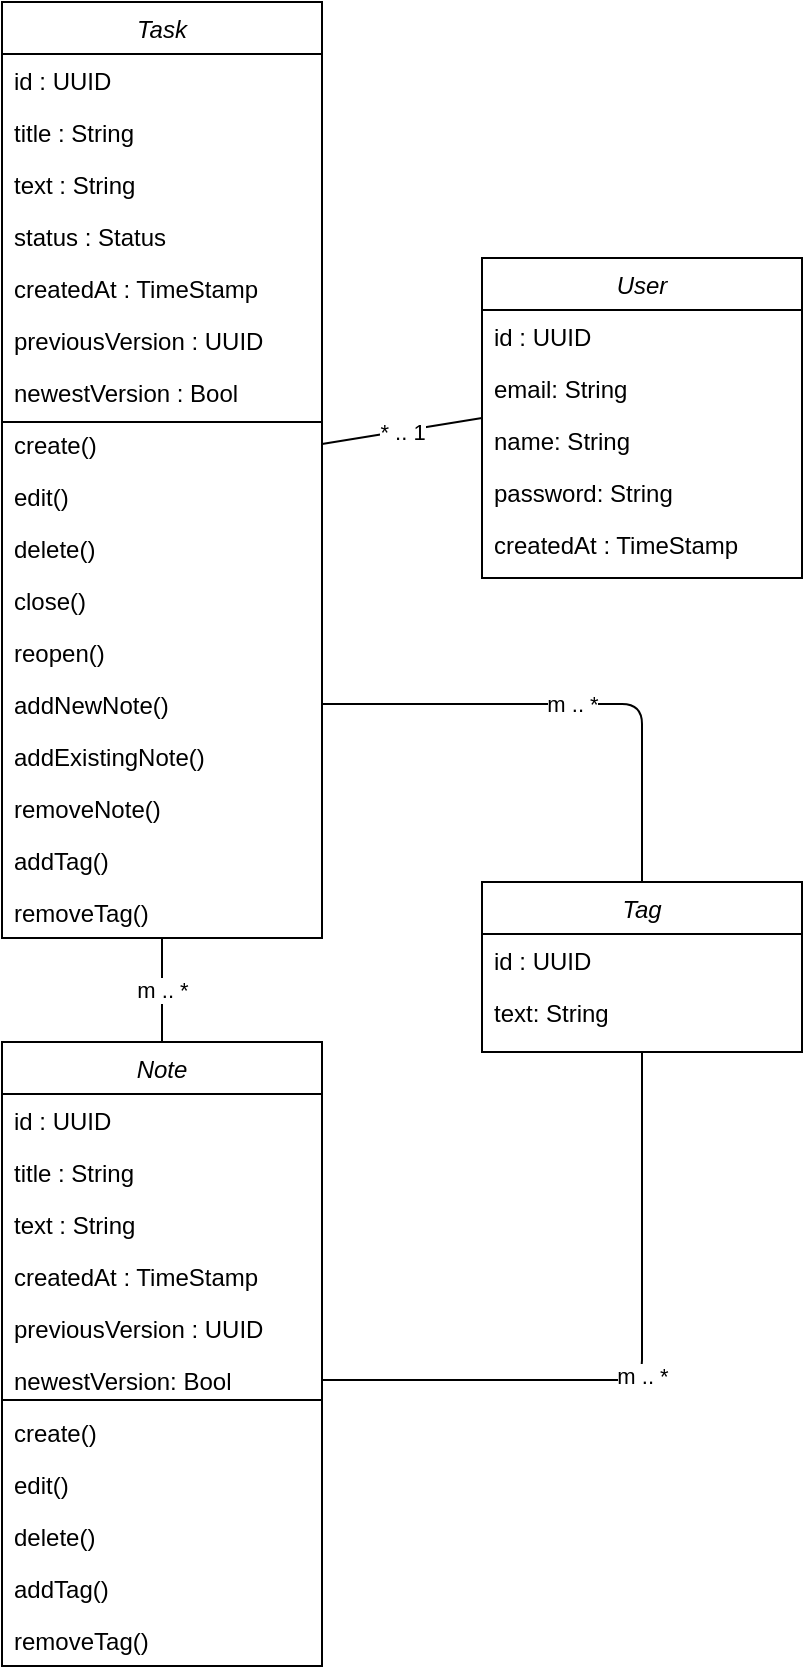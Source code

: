 <mxfile>
    <diagram id="C5RBs43oDa-KdzZeNtuy" name="Page-1">
        <mxGraphModel dx="949" dy="572" grid="1" gridSize="10" guides="1" tooltips="1" connect="1" arrows="1" fold="1" page="1" pageScale="1" pageWidth="827" pageHeight="1169" math="0" shadow="0">
            <root>
                <mxCell id="WIyWlLk6GJQsqaUBKTNV-0"/>
                <mxCell id="WIyWlLk6GJQsqaUBKTNV-1" parent="WIyWlLk6GJQsqaUBKTNV-0"/>
                <mxCell id="zkfFHV4jXpPFQw0GAbJ--0" value="Task" style="swimlane;fontStyle=2;align=center;verticalAlign=top;childLayout=stackLayout;horizontal=1;startSize=26;horizontalStack=0;resizeParent=1;resizeLast=0;collapsible=1;marginBottom=0;rounded=0;shadow=0;strokeWidth=1;" parent="WIyWlLk6GJQsqaUBKTNV-1" vertex="1">
                    <mxGeometry x="40" y="40" width="160" height="468" as="geometry">
                        <mxRectangle x="220" y="120" width="160" height="26" as="alternateBounds"/>
                    </mxGeometry>
                </mxCell>
                <mxCell id="zkfFHV4jXpPFQw0GAbJ--1" value="id : UUID" style="text;align=left;verticalAlign=top;spacingLeft=4;spacingRight=4;overflow=hidden;rotatable=0;points=[[0,0.5],[1,0.5]];portConstraint=eastwest;" parent="zkfFHV4jXpPFQw0GAbJ--0" vertex="1">
                    <mxGeometry y="26" width="160" height="26" as="geometry"/>
                </mxCell>
                <mxCell id="zkfFHV4jXpPFQw0GAbJ--2" value="title : String" style="text;align=left;verticalAlign=top;spacingLeft=4;spacingRight=4;overflow=hidden;rotatable=0;points=[[0,0.5],[1,0.5]];portConstraint=eastwest;rounded=0;shadow=0;html=0;" parent="zkfFHV4jXpPFQw0GAbJ--0" vertex="1">
                    <mxGeometry y="52" width="160" height="26" as="geometry"/>
                </mxCell>
                <mxCell id="zkfFHV4jXpPFQw0GAbJ--3" value="text : String" style="text;align=left;verticalAlign=top;spacingLeft=4;spacingRight=4;overflow=hidden;rotatable=0;points=[[0,0.5],[1,0.5]];portConstraint=eastwest;rounded=0;shadow=0;html=0;" parent="zkfFHV4jXpPFQw0GAbJ--0" vertex="1">
                    <mxGeometry y="78" width="160" height="26" as="geometry"/>
                </mxCell>
                <mxCell id="4iLOeBEV5KMoPheaQGID-0" value="status : Status" style="text;align=left;verticalAlign=top;spacingLeft=4;spacingRight=4;overflow=hidden;rotatable=0;points=[[0,0.5],[1,0.5]];portConstraint=eastwest;rounded=0;shadow=0;html=0;" parent="zkfFHV4jXpPFQw0GAbJ--0" vertex="1">
                    <mxGeometry y="104" width="160" height="26" as="geometry"/>
                </mxCell>
                <mxCell id="4iLOeBEV5KMoPheaQGID-6" value="createdAt : TimeStamp" style="text;align=left;verticalAlign=top;spacingLeft=4;spacingRight=4;overflow=hidden;rotatable=0;points=[[0,0.5],[1,0.5]];portConstraint=eastwest;rounded=0;shadow=0;html=0;" parent="zkfFHV4jXpPFQw0GAbJ--0" vertex="1">
                    <mxGeometry y="130" width="160" height="26" as="geometry"/>
                </mxCell>
                <mxCell id="4iLOeBEV5KMoPheaQGID-7" value="previousVersion : UUID" style="text;align=left;verticalAlign=top;spacingLeft=4;spacingRight=4;overflow=hidden;rotatable=0;points=[[0,0.5],[1,0.5]];portConstraint=eastwest;rounded=0;shadow=0;html=0;" parent="zkfFHV4jXpPFQw0GAbJ--0" vertex="1">
                    <mxGeometry y="156" width="160" height="26" as="geometry"/>
                </mxCell>
                <mxCell id="4iLOeBEV5KMoPheaQGID-24" value="" style="endArrow=none;html=1;" parent="zkfFHV4jXpPFQw0GAbJ--0" edge="1">
                    <mxGeometry width="50" height="50" relative="1" as="geometry">
                        <mxPoint y="210" as="sourcePoint"/>
                        <mxPoint x="160" y="210" as="targetPoint"/>
                    </mxGeometry>
                </mxCell>
                <mxCell id="4iLOeBEV5KMoPheaQGID-31" value="newestVersion : Bool" style="text;align=left;verticalAlign=top;spacingLeft=4;spacingRight=4;overflow=hidden;rotatable=0;points=[[0,0.5],[1,0.5]];portConstraint=eastwest;rounded=0;shadow=0;html=0;" parent="zkfFHV4jXpPFQw0GAbJ--0" vertex="1">
                    <mxGeometry y="182" width="160" height="26" as="geometry"/>
                </mxCell>
                <mxCell id="4iLOeBEV5KMoPheaQGID-25" value="create()" style="text;align=left;verticalAlign=top;spacingLeft=4;spacingRight=4;overflow=hidden;rotatable=0;points=[[0,0.5],[1,0.5]];portConstraint=eastwest;rounded=0;shadow=0;html=0;" parent="zkfFHV4jXpPFQw0GAbJ--0" vertex="1">
                    <mxGeometry y="208" width="160" height="26" as="geometry"/>
                </mxCell>
                <mxCell id="4iLOeBEV5KMoPheaQGID-26" value="edit()" style="text;align=left;verticalAlign=top;spacingLeft=4;spacingRight=4;overflow=hidden;rotatable=0;points=[[0,0.5],[1,0.5]];portConstraint=eastwest;rounded=0;shadow=0;html=0;" parent="zkfFHV4jXpPFQw0GAbJ--0" vertex="1">
                    <mxGeometry y="234" width="160" height="26" as="geometry"/>
                </mxCell>
                <mxCell id="4iLOeBEV5KMoPheaQGID-27" value="delete()" style="text;align=left;verticalAlign=top;spacingLeft=4;spacingRight=4;overflow=hidden;rotatable=0;points=[[0,0.5],[1,0.5]];portConstraint=eastwest;rounded=0;shadow=0;html=0;" parent="zkfFHV4jXpPFQw0GAbJ--0" vertex="1">
                    <mxGeometry y="260" width="160" height="26" as="geometry"/>
                </mxCell>
                <mxCell id="4iLOeBEV5KMoPheaQGID-28" value="close()" style="text;align=left;verticalAlign=top;spacingLeft=4;spacingRight=4;overflow=hidden;rotatable=0;points=[[0,0.5],[1,0.5]];portConstraint=eastwest;rounded=0;shadow=0;html=0;" parent="zkfFHV4jXpPFQw0GAbJ--0" vertex="1">
                    <mxGeometry y="286" width="160" height="26" as="geometry"/>
                </mxCell>
                <mxCell id="aN5CaT19uEaA-iEgUfpX-10" value="reopen()" style="text;align=left;verticalAlign=top;spacingLeft=4;spacingRight=4;overflow=hidden;rotatable=0;points=[[0,0.5],[1,0.5]];portConstraint=eastwest;rounded=0;shadow=0;html=0;" parent="zkfFHV4jXpPFQw0GAbJ--0" vertex="1">
                    <mxGeometry y="312" width="160" height="26" as="geometry"/>
                </mxCell>
                <mxCell id="aN5CaT19uEaA-iEgUfpX-13" value="addNewNote()" style="text;align=left;verticalAlign=top;spacingLeft=4;spacingRight=4;overflow=hidden;rotatable=0;points=[[0,0.5],[1,0.5]];portConstraint=eastwest;rounded=0;shadow=0;html=0;" parent="zkfFHV4jXpPFQw0GAbJ--0" vertex="1">
                    <mxGeometry y="338" width="160" height="26" as="geometry"/>
                </mxCell>
                <mxCell id="4iLOeBEV5KMoPheaQGID-29" value="addExistingNote()" style="text;align=left;verticalAlign=top;spacingLeft=4;spacingRight=4;overflow=hidden;rotatable=0;points=[[0,0.5],[1,0.5]];portConstraint=eastwest;rounded=0;shadow=0;html=0;" parent="zkfFHV4jXpPFQw0GAbJ--0" vertex="1">
                    <mxGeometry y="364" width="160" height="26" as="geometry"/>
                </mxCell>
                <mxCell id="4" value="removeNote()" style="text;align=left;verticalAlign=top;spacingLeft=4;spacingRight=4;overflow=hidden;rotatable=0;points=[[0,0.5],[1,0.5]];portConstraint=eastwest;rounded=0;shadow=0;html=0;" vertex="1" parent="zkfFHV4jXpPFQw0GAbJ--0">
                    <mxGeometry y="390" width="160" height="26" as="geometry"/>
                </mxCell>
                <mxCell id="5" value="addTag()" style="text;align=left;verticalAlign=top;spacingLeft=4;spacingRight=4;overflow=hidden;rotatable=0;points=[[0,0.5],[1,0.5]];portConstraint=eastwest;rounded=0;shadow=0;html=0;" vertex="1" parent="zkfFHV4jXpPFQw0GAbJ--0">
                    <mxGeometry y="416" width="160" height="26" as="geometry"/>
                </mxCell>
                <mxCell id="aN5CaT19uEaA-iEgUfpX-14" value="removeTag()" style="text;align=left;verticalAlign=top;spacingLeft=4;spacingRight=4;overflow=hidden;rotatable=0;points=[[0,0.5],[1,0.5]];portConstraint=eastwest;rounded=0;shadow=0;html=0;" parent="zkfFHV4jXpPFQw0GAbJ--0" vertex="1">
                    <mxGeometry y="442" width="160" height="26" as="geometry"/>
                </mxCell>
                <mxCell id="4iLOeBEV5KMoPheaQGID-1" value="Note" style="swimlane;fontStyle=2;align=center;verticalAlign=top;childLayout=stackLayout;horizontal=1;startSize=26;horizontalStack=0;resizeParent=1;resizeLast=0;collapsible=1;marginBottom=0;rounded=0;shadow=0;strokeWidth=1;" parent="WIyWlLk6GJQsqaUBKTNV-1" vertex="1">
                    <mxGeometry x="40" y="560" width="160" height="312" as="geometry">
                        <mxRectangle x="220" y="120" width="160" height="26" as="alternateBounds"/>
                    </mxGeometry>
                </mxCell>
                <mxCell id="4iLOeBEV5KMoPheaQGID-2" value="id : UUID" style="text;align=left;verticalAlign=top;spacingLeft=4;spacingRight=4;overflow=hidden;rotatable=0;points=[[0,0.5],[1,0.5]];portConstraint=eastwest;" parent="4iLOeBEV5KMoPheaQGID-1" vertex="1">
                    <mxGeometry y="26" width="160" height="26" as="geometry"/>
                </mxCell>
                <mxCell id="4iLOeBEV5KMoPheaQGID-3" value="title : String" style="text;align=left;verticalAlign=top;spacingLeft=4;spacingRight=4;overflow=hidden;rotatable=0;points=[[0,0.5],[1,0.5]];portConstraint=eastwest;rounded=0;shadow=0;html=0;" parent="4iLOeBEV5KMoPheaQGID-1" vertex="1">
                    <mxGeometry y="52" width="160" height="26" as="geometry"/>
                </mxCell>
                <mxCell id="4iLOeBEV5KMoPheaQGID-4" value="text : String" style="text;align=left;verticalAlign=top;spacingLeft=4;spacingRight=4;overflow=hidden;rotatable=0;points=[[0,0.5],[1,0.5]];portConstraint=eastwest;rounded=0;shadow=0;html=0;" parent="4iLOeBEV5KMoPheaQGID-1" vertex="1">
                    <mxGeometry y="78" width="160" height="26" as="geometry"/>
                </mxCell>
                <mxCell id="4iLOeBEV5KMoPheaQGID-8" value="createdAt : TimeStamp" style="text;align=left;verticalAlign=top;spacingLeft=4;spacingRight=4;overflow=hidden;rotatable=0;points=[[0,0.5],[1,0.5]];portConstraint=eastwest;rounded=0;shadow=0;html=0;" parent="4iLOeBEV5KMoPheaQGID-1" vertex="1">
                    <mxGeometry y="104" width="160" height="26" as="geometry"/>
                </mxCell>
                <mxCell id="4iLOeBEV5KMoPheaQGID-11" value="previousVersion : UUID" style="text;align=left;verticalAlign=top;spacingLeft=4;spacingRight=4;overflow=hidden;rotatable=0;points=[[0,0.5],[1,0.5]];portConstraint=eastwest;rounded=0;shadow=0;html=0;" parent="4iLOeBEV5KMoPheaQGID-1" vertex="1">
                    <mxGeometry y="130" width="160" height="26" as="geometry"/>
                </mxCell>
                <mxCell id="4iLOeBEV5KMoPheaQGID-20" value="" style="endArrow=none;html=1;" parent="4iLOeBEV5KMoPheaQGID-1" edge="1">
                    <mxGeometry width="50" height="50" relative="1" as="geometry">
                        <mxPoint y="179" as="sourcePoint"/>
                        <mxPoint x="160" y="179" as="targetPoint"/>
                    </mxGeometry>
                </mxCell>
                <mxCell id="4iLOeBEV5KMoPheaQGID-21" value="newestVersion: Bool" style="text;align=left;verticalAlign=top;spacingLeft=4;spacingRight=4;overflow=hidden;rotatable=0;points=[[0,0.5],[1,0.5]];portConstraint=eastwest;rounded=0;shadow=0;html=0;" parent="4iLOeBEV5KMoPheaQGID-1" vertex="1">
                    <mxGeometry y="156" width="160" height="26" as="geometry"/>
                </mxCell>
                <mxCell id="4iLOeBEV5KMoPheaQGID-32" value="create()" style="text;align=left;verticalAlign=top;spacingLeft=4;spacingRight=4;overflow=hidden;rotatable=0;points=[[0,0.5],[1,0.5]];portConstraint=eastwest;rounded=0;shadow=0;html=0;" parent="4iLOeBEV5KMoPheaQGID-1" vertex="1">
                    <mxGeometry y="182" width="160" height="26" as="geometry"/>
                </mxCell>
                <mxCell id="4iLOeBEV5KMoPheaQGID-22" value="edit()" style="text;align=left;verticalAlign=top;spacingLeft=4;spacingRight=4;overflow=hidden;rotatable=0;points=[[0,0.5],[1,0.5]];portConstraint=eastwest;rounded=0;shadow=0;html=0;" parent="4iLOeBEV5KMoPheaQGID-1" vertex="1">
                    <mxGeometry y="208" width="160" height="26" as="geometry"/>
                </mxCell>
                <mxCell id="aN5CaT19uEaA-iEgUfpX-11" value="delete()" style="text;align=left;verticalAlign=top;spacingLeft=4;spacingRight=4;overflow=hidden;rotatable=0;points=[[0,0.5],[1,0.5]];portConstraint=eastwest;rounded=0;shadow=0;html=0;" parent="4iLOeBEV5KMoPheaQGID-1" vertex="1">
                    <mxGeometry y="234" width="160" height="26" as="geometry"/>
                </mxCell>
                <mxCell id="aN5CaT19uEaA-iEgUfpX-12" value="addTag()" style="text;align=left;verticalAlign=top;spacingLeft=4;spacingRight=4;overflow=hidden;rotatable=0;points=[[0,0.5],[1,0.5]];portConstraint=eastwest;rounded=0;shadow=0;html=0;" parent="4iLOeBEV5KMoPheaQGID-1" vertex="1">
                    <mxGeometry y="260" width="160" height="26" as="geometry"/>
                </mxCell>
                <mxCell id="4iLOeBEV5KMoPheaQGID-23" value="removeTag()" style="text;align=left;verticalAlign=top;spacingLeft=4;spacingRight=4;overflow=hidden;rotatable=0;points=[[0,0.5],[1,0.5]];portConstraint=eastwest;rounded=0;shadow=0;html=0;" parent="4iLOeBEV5KMoPheaQGID-1" vertex="1">
                    <mxGeometry y="286" width="160" height="26" as="geometry"/>
                </mxCell>
                <mxCell id="4iLOeBEV5KMoPheaQGID-9" value="m .. *" style="endArrow=none;html=1;" parent="WIyWlLk6GJQsqaUBKTNV-1" source="zkfFHV4jXpPFQw0GAbJ--0" target="4iLOeBEV5KMoPheaQGID-1" edge="1">
                    <mxGeometry width="50" height="50" relative="1" as="geometry">
                        <mxPoint x="390" y="500" as="sourcePoint"/>
                        <mxPoint x="440" y="450" as="targetPoint"/>
                    </mxGeometry>
                </mxCell>
                <mxCell id="4iLOeBEV5KMoPheaQGID-12" value="User" style="swimlane;fontStyle=2;align=center;verticalAlign=top;childLayout=stackLayout;horizontal=1;startSize=26;horizontalStack=0;resizeParent=1;resizeLast=0;collapsible=1;marginBottom=0;rounded=0;shadow=0;strokeWidth=1;" parent="WIyWlLk6GJQsqaUBKTNV-1" vertex="1">
                    <mxGeometry x="280" y="168" width="160" height="160" as="geometry">
                        <mxRectangle x="220" y="120" width="160" height="26" as="alternateBounds"/>
                    </mxGeometry>
                </mxCell>
                <mxCell id="4iLOeBEV5KMoPheaQGID-13" value="id : UUID" style="text;align=left;verticalAlign=top;spacingLeft=4;spacingRight=4;overflow=hidden;rotatable=0;points=[[0,0.5],[1,0.5]];portConstraint=eastwest;" parent="4iLOeBEV5KMoPheaQGID-12" vertex="1">
                    <mxGeometry y="26" width="160" height="26" as="geometry"/>
                </mxCell>
                <mxCell id="4iLOeBEV5KMoPheaQGID-14" value="email: String" style="text;align=left;verticalAlign=top;spacingLeft=4;spacingRight=4;overflow=hidden;rotatable=0;points=[[0,0.5],[1,0.5]];portConstraint=eastwest;rounded=0;shadow=0;html=0;" parent="4iLOeBEV5KMoPheaQGID-12" vertex="1">
                    <mxGeometry y="52" width="160" height="26" as="geometry"/>
                </mxCell>
                <mxCell id="4iLOeBEV5KMoPheaQGID-15" value="name: String" style="text;align=left;verticalAlign=top;spacingLeft=4;spacingRight=4;overflow=hidden;rotatable=0;points=[[0,0.5],[1,0.5]];portConstraint=eastwest;rounded=0;shadow=0;html=0;" parent="4iLOeBEV5KMoPheaQGID-12" vertex="1">
                    <mxGeometry y="78" width="160" height="26" as="geometry"/>
                </mxCell>
                <mxCell id="4iLOeBEV5KMoPheaQGID-16" value="password: String" style="text;align=left;verticalAlign=top;spacingLeft=4;spacingRight=4;overflow=hidden;rotatable=0;points=[[0,0.5],[1,0.5]];portConstraint=eastwest;rounded=0;shadow=0;html=0;" parent="4iLOeBEV5KMoPheaQGID-12" vertex="1">
                    <mxGeometry y="104" width="160" height="26" as="geometry"/>
                </mxCell>
                <mxCell id="4iLOeBEV5KMoPheaQGID-17" value="createdAt : TimeStamp" style="text;align=left;verticalAlign=top;spacingLeft=4;spacingRight=4;overflow=hidden;rotatable=0;points=[[0,0.5],[1,0.5]];portConstraint=eastwest;rounded=0;shadow=0;html=0;" parent="4iLOeBEV5KMoPheaQGID-12" vertex="1">
                    <mxGeometry y="130" width="160" height="26" as="geometry"/>
                </mxCell>
                <mxCell id="4iLOeBEV5KMoPheaQGID-19" value="* .. 1" style="endArrow=none;html=1;entryX=0;entryY=0.5;entryDx=0;entryDy=0;" parent="WIyWlLk6GJQsqaUBKTNV-1" source="zkfFHV4jXpPFQw0GAbJ--0" target="4iLOeBEV5KMoPheaQGID-12" edge="1">
                    <mxGeometry width="50" height="50" relative="1" as="geometry">
                        <mxPoint x="350" y="280" as="sourcePoint"/>
                        <mxPoint x="320" y="126" as="targetPoint"/>
                    </mxGeometry>
                </mxCell>
                <mxCell id="aN5CaT19uEaA-iEgUfpX-3" value="Tag" style="swimlane;fontStyle=2;align=center;verticalAlign=top;childLayout=stackLayout;horizontal=1;startSize=26;horizontalStack=0;resizeParent=1;resizeLast=0;collapsible=1;marginBottom=0;rounded=0;shadow=0;strokeWidth=1;" parent="WIyWlLk6GJQsqaUBKTNV-1" vertex="1">
                    <mxGeometry x="280" y="480" width="160" height="85" as="geometry">
                        <mxRectangle x="220" y="120" width="160" height="26" as="alternateBounds"/>
                    </mxGeometry>
                </mxCell>
                <mxCell id="aN5CaT19uEaA-iEgUfpX-4" value="id : UUID" style="text;align=left;verticalAlign=top;spacingLeft=4;spacingRight=4;overflow=hidden;rotatable=0;points=[[0,0.5],[1,0.5]];portConstraint=eastwest;" parent="aN5CaT19uEaA-iEgUfpX-3" vertex="1">
                    <mxGeometry y="26" width="160" height="26" as="geometry"/>
                </mxCell>
                <mxCell id="aN5CaT19uEaA-iEgUfpX-5" value="text: String" style="text;align=left;verticalAlign=top;spacingLeft=4;spacingRight=4;overflow=hidden;rotatable=0;points=[[0,0.5],[1,0.5]];portConstraint=eastwest;rounded=0;shadow=0;html=0;" parent="aN5CaT19uEaA-iEgUfpX-3" vertex="1">
                    <mxGeometry y="52" width="160" height="26" as="geometry"/>
                </mxCell>
                <mxCell id="aN5CaT19uEaA-iEgUfpX-9" value="m .. *" style="endArrow=none;html=1;entryX=0.5;entryY=1;entryDx=0;entryDy=0;exitX=1;exitY=0.5;exitDx=0;exitDy=0;" parent="WIyWlLk6GJQsqaUBKTNV-1" source="4iLOeBEV5KMoPheaQGID-21" target="aN5CaT19uEaA-iEgUfpX-3" edge="1">
                    <mxGeometry width="50" height="50" relative="1" as="geometry">
                        <mxPoint x="250" y="670" as="sourcePoint"/>
                        <mxPoint x="300" y="565" as="targetPoint"/>
                        <Array as="points">
                            <mxPoint x="360" y="729"/>
                        </Array>
                    </mxGeometry>
                </mxCell>
                <mxCell id="3" value="m .. *" style="endArrow=none;html=1;entryX=0.5;entryY=0;entryDx=0;entryDy=0;exitX=1;exitY=0.5;exitDx=0;exitDy=0;" parent="WIyWlLk6GJQsqaUBKTNV-1" source="aN5CaT19uEaA-iEgUfpX-13" target="aN5CaT19uEaA-iEgUfpX-3" edge="1">
                    <mxGeometry width="50" height="50" relative="1" as="geometry">
                        <mxPoint x="240" y="400" as="sourcePoint"/>
                        <mxPoint x="280" y="403" as="targetPoint"/>
                        <Array as="points">
                            <mxPoint x="360" y="391"/>
                        </Array>
                    </mxGeometry>
                </mxCell>
            </root>
        </mxGraphModel>
    </diagram>
</mxfile>